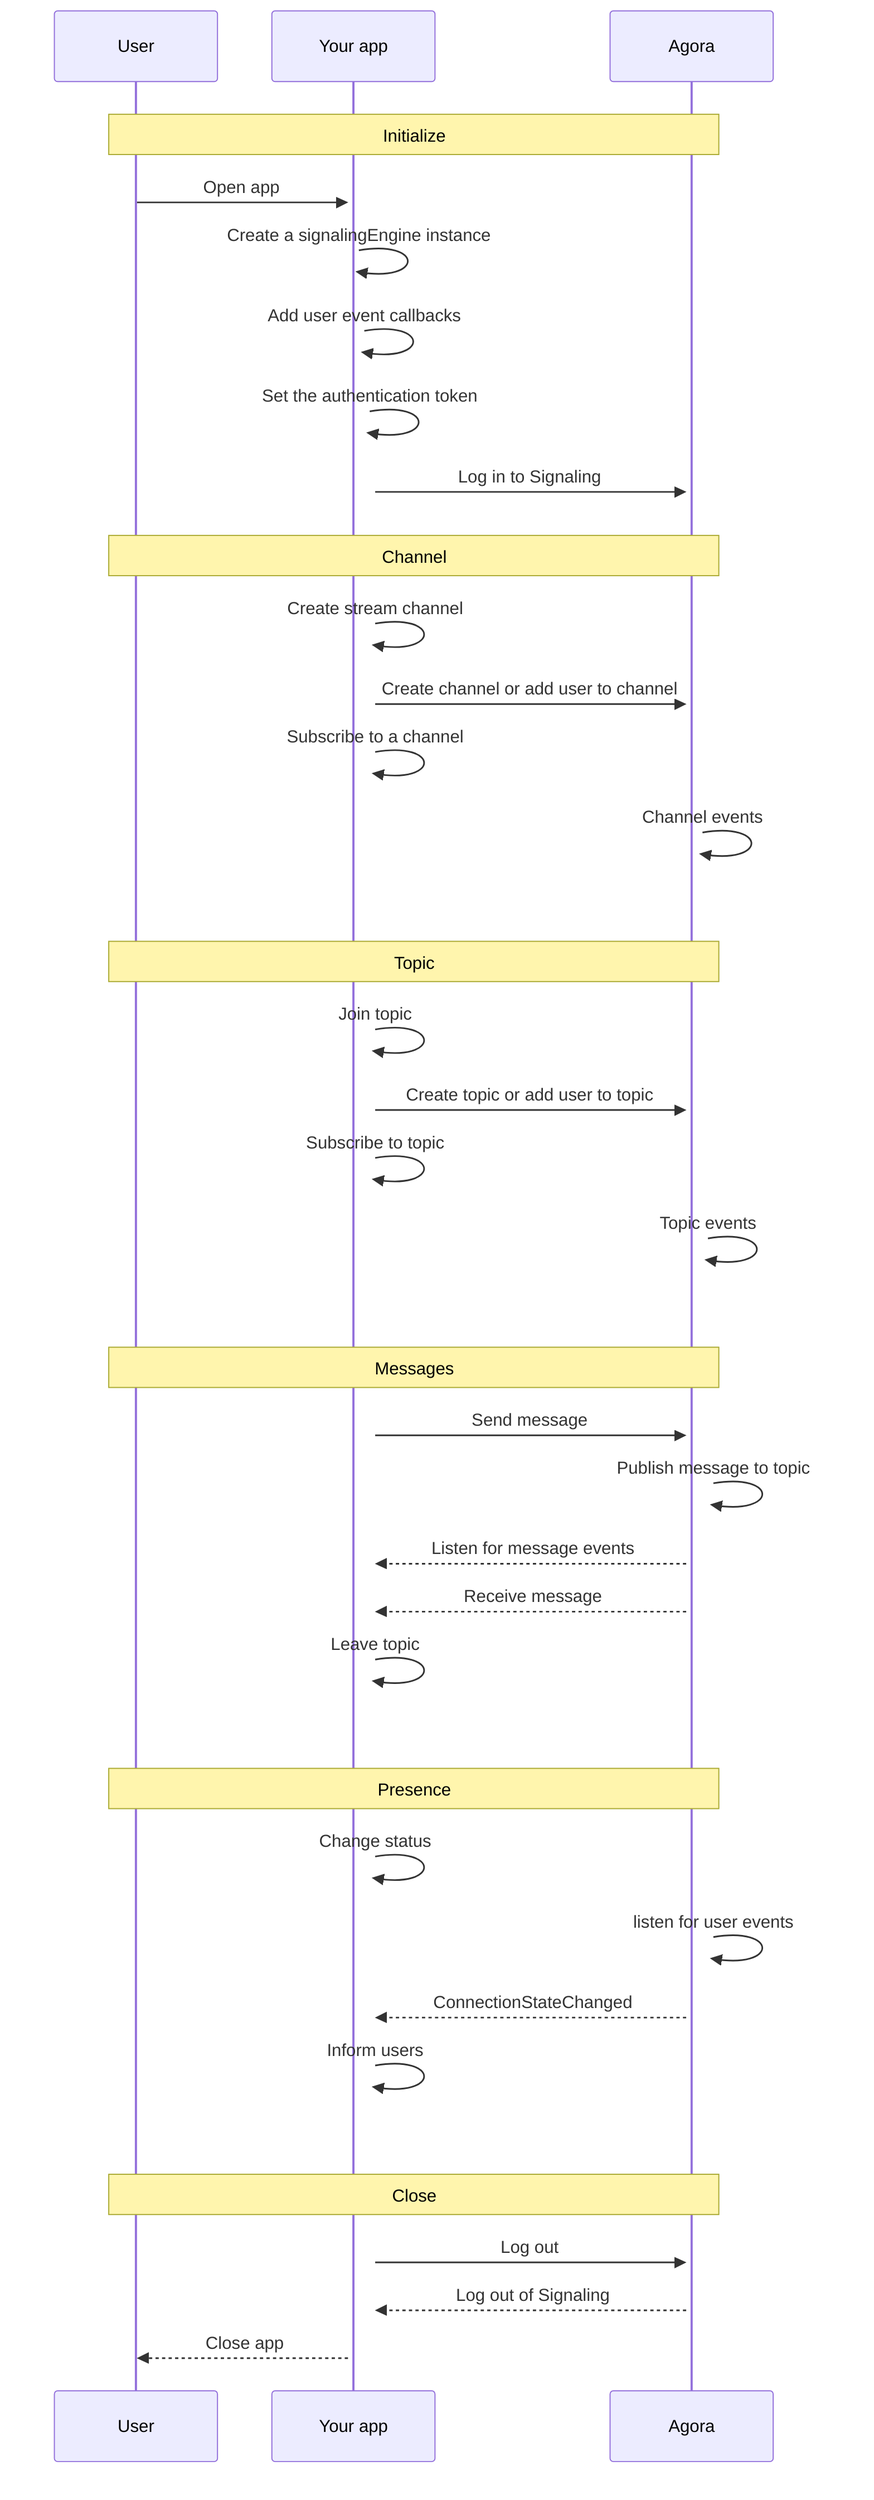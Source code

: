 sequenceDiagram
    participant User
    participant App as Your app
    participant Agora

    rect rgb(255, 255, 255)
        note over User, Agora: Initialize
        User ->>+ App: Open app
        App ->>+ App: Create a signalingEngine instance
        App ->>+ App: Add user event callbacks
        App ->>+ App: Set the authentication token
        App ->>+ Agora: Log in to Signaling
    end

    rect rgb(255, 255, 255)
        note over User, Agora: Channel
        App ->> App: Create stream channel
        App ->>+ Agora: Create channel or add user to channel
        App ->> App: Subscribe to a channel
        Agora ->> Agora: Channel events
    end

    rect rgb(255, 255, 255)
        note over User, Agora: Topic
        App ->> App: Join topic
        App ->>+ Agora: Create topic or add user to topic
        App ->> App: Subscribe to topic
        Agora ->> Agora: Topic events
    end

    rect rgb(255, 255, 255)
        note over User, Agora: Messages
        App ->>+ Agora: Send message
        Agora ->> Agora: Publish message to topic
        Agora -->> App: Listen for message events
        Agora -->> App: Receive message
        App ->> App: Leave topic
    end

    rect rgb(255, 255, 255)
        note over User, Agora: Presence
        App ->> App: Change status
        Agora ->> Agora: listen for user events
        Agora -->> App: ConnectionStateChanged
        App ->> App: Inform users
    end

    rect rgb(255, 255, 255)
        note over User, Agora: Close
        App ->>+ Agora: Log out
        Agora -->> App: Log out of Signaling
        App -->> User: Close app
    end